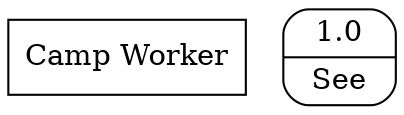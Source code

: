 digraph dfd2{ 
node[shape=record]
200 [label="Camp Worker" shape=box];
201 [label="{<f0> 1.0|<f1> See }" shape=Mrecord];
}